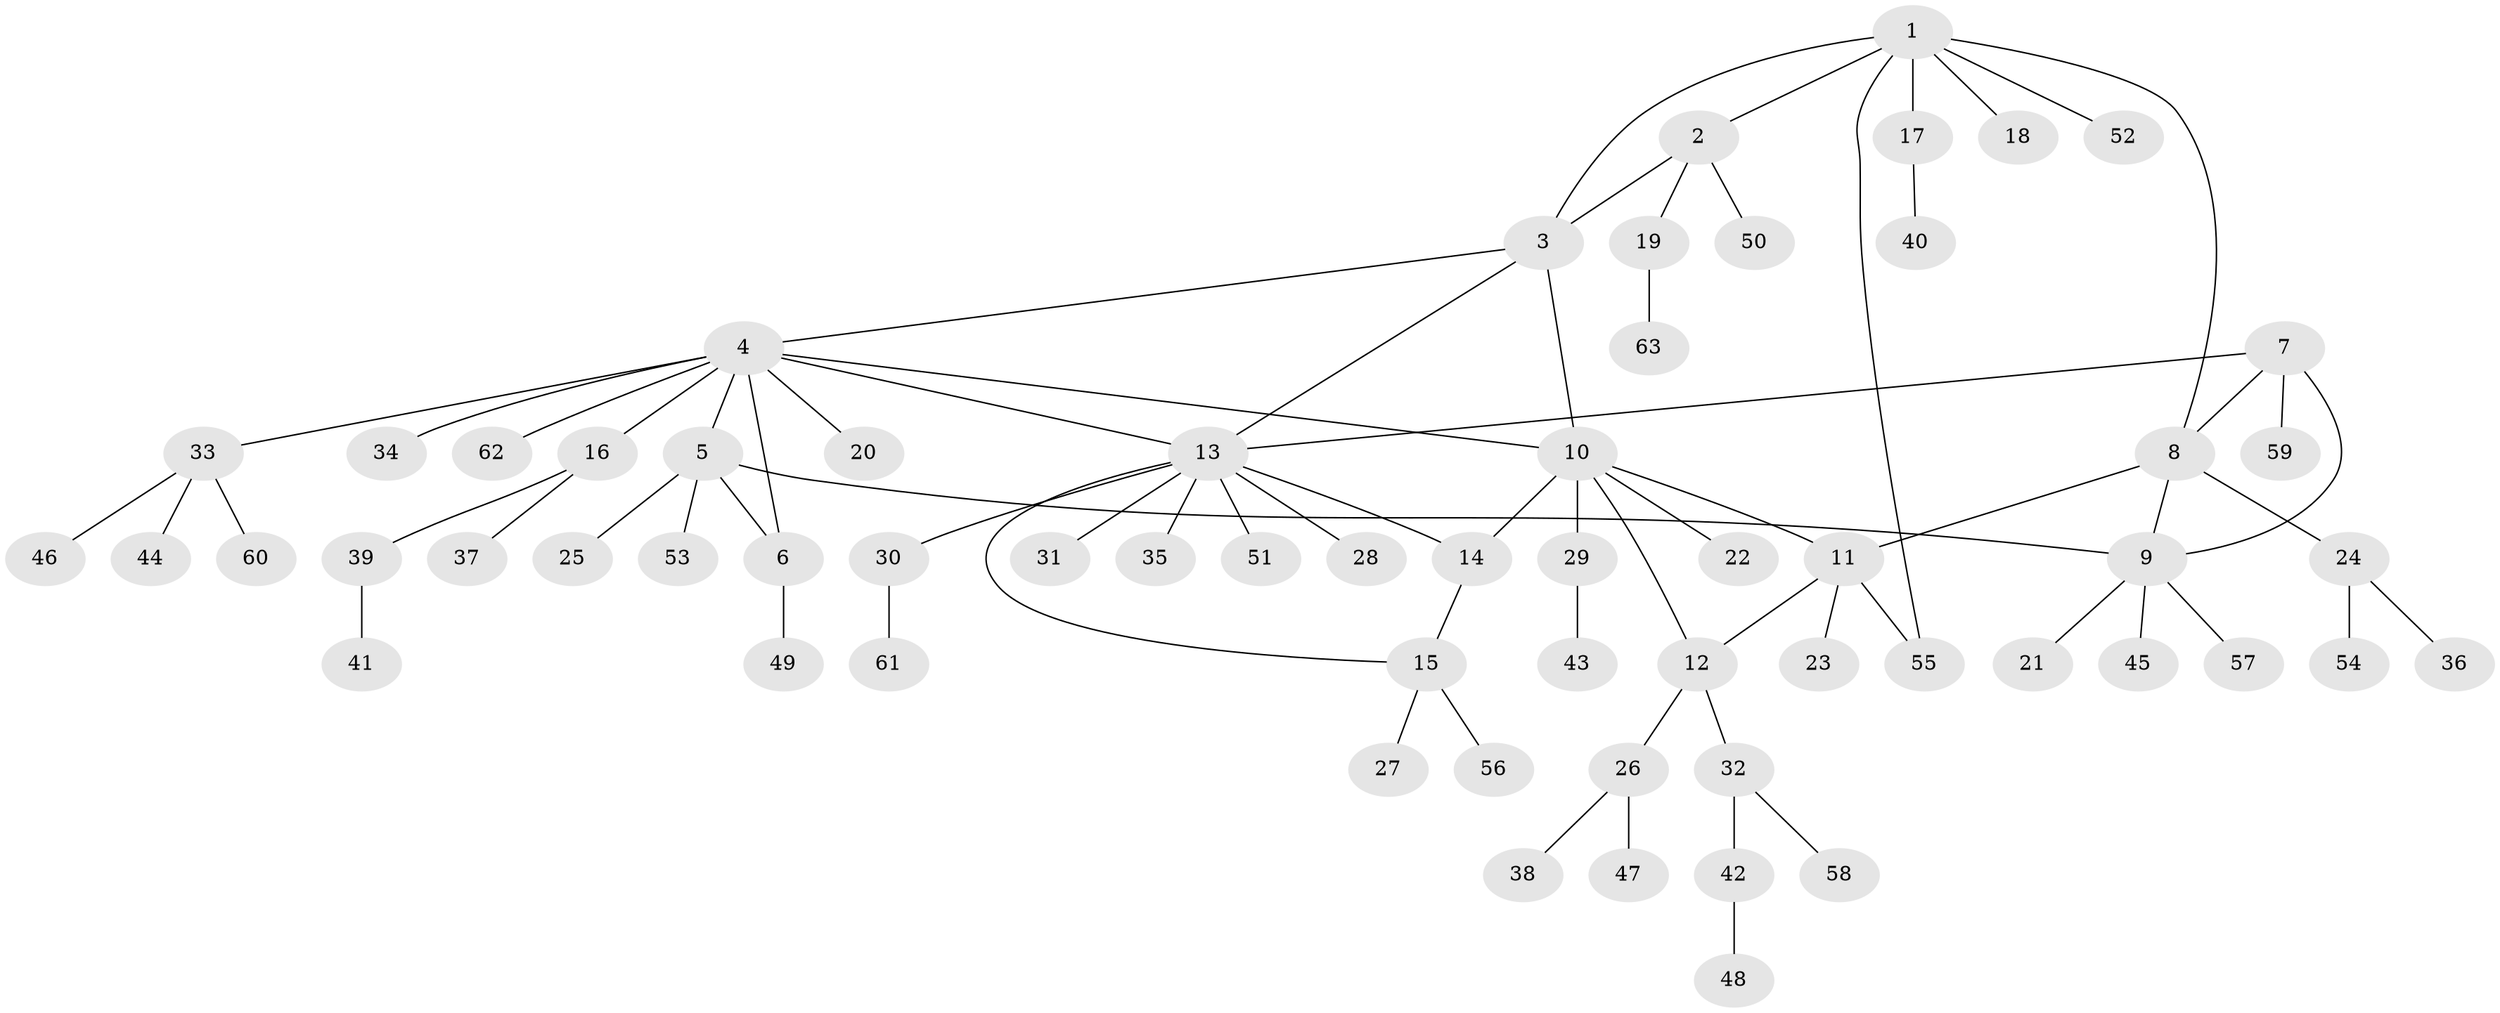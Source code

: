 // coarse degree distribution, {6: 0.022727272727272728, 3: 0.11363636363636363, 5: 0.06818181818181818, 8: 0.045454545454545456, 7: 0.022727272727272728, 4: 0.022727272727272728, 9: 0.022727272727272728, 2: 0.09090909090909091, 1: 0.5909090909090909}
// Generated by graph-tools (version 1.1) at 2025/24/03/03/25 07:24:15]
// undirected, 63 vertices, 74 edges
graph export_dot {
graph [start="1"]
  node [color=gray90,style=filled];
  1;
  2;
  3;
  4;
  5;
  6;
  7;
  8;
  9;
  10;
  11;
  12;
  13;
  14;
  15;
  16;
  17;
  18;
  19;
  20;
  21;
  22;
  23;
  24;
  25;
  26;
  27;
  28;
  29;
  30;
  31;
  32;
  33;
  34;
  35;
  36;
  37;
  38;
  39;
  40;
  41;
  42;
  43;
  44;
  45;
  46;
  47;
  48;
  49;
  50;
  51;
  52;
  53;
  54;
  55;
  56;
  57;
  58;
  59;
  60;
  61;
  62;
  63;
  1 -- 2;
  1 -- 3;
  1 -- 8;
  1 -- 17;
  1 -- 18;
  1 -- 52;
  1 -- 55;
  2 -- 3;
  2 -- 19;
  2 -- 50;
  3 -- 4;
  3 -- 10;
  3 -- 13;
  4 -- 5;
  4 -- 6;
  4 -- 10;
  4 -- 13;
  4 -- 16;
  4 -- 20;
  4 -- 33;
  4 -- 34;
  4 -- 62;
  5 -- 6;
  5 -- 9;
  5 -- 25;
  5 -- 53;
  6 -- 49;
  7 -- 8;
  7 -- 9;
  7 -- 13;
  7 -- 59;
  8 -- 9;
  8 -- 11;
  8 -- 24;
  9 -- 21;
  9 -- 45;
  9 -- 57;
  10 -- 11;
  10 -- 12;
  10 -- 14;
  10 -- 22;
  10 -- 29;
  11 -- 12;
  11 -- 23;
  11 -- 55;
  12 -- 26;
  12 -- 32;
  13 -- 14;
  13 -- 15;
  13 -- 28;
  13 -- 30;
  13 -- 31;
  13 -- 35;
  13 -- 51;
  14 -- 15;
  15 -- 27;
  15 -- 56;
  16 -- 37;
  16 -- 39;
  17 -- 40;
  19 -- 63;
  24 -- 36;
  24 -- 54;
  26 -- 38;
  26 -- 47;
  29 -- 43;
  30 -- 61;
  32 -- 42;
  32 -- 58;
  33 -- 44;
  33 -- 46;
  33 -- 60;
  39 -- 41;
  42 -- 48;
}
